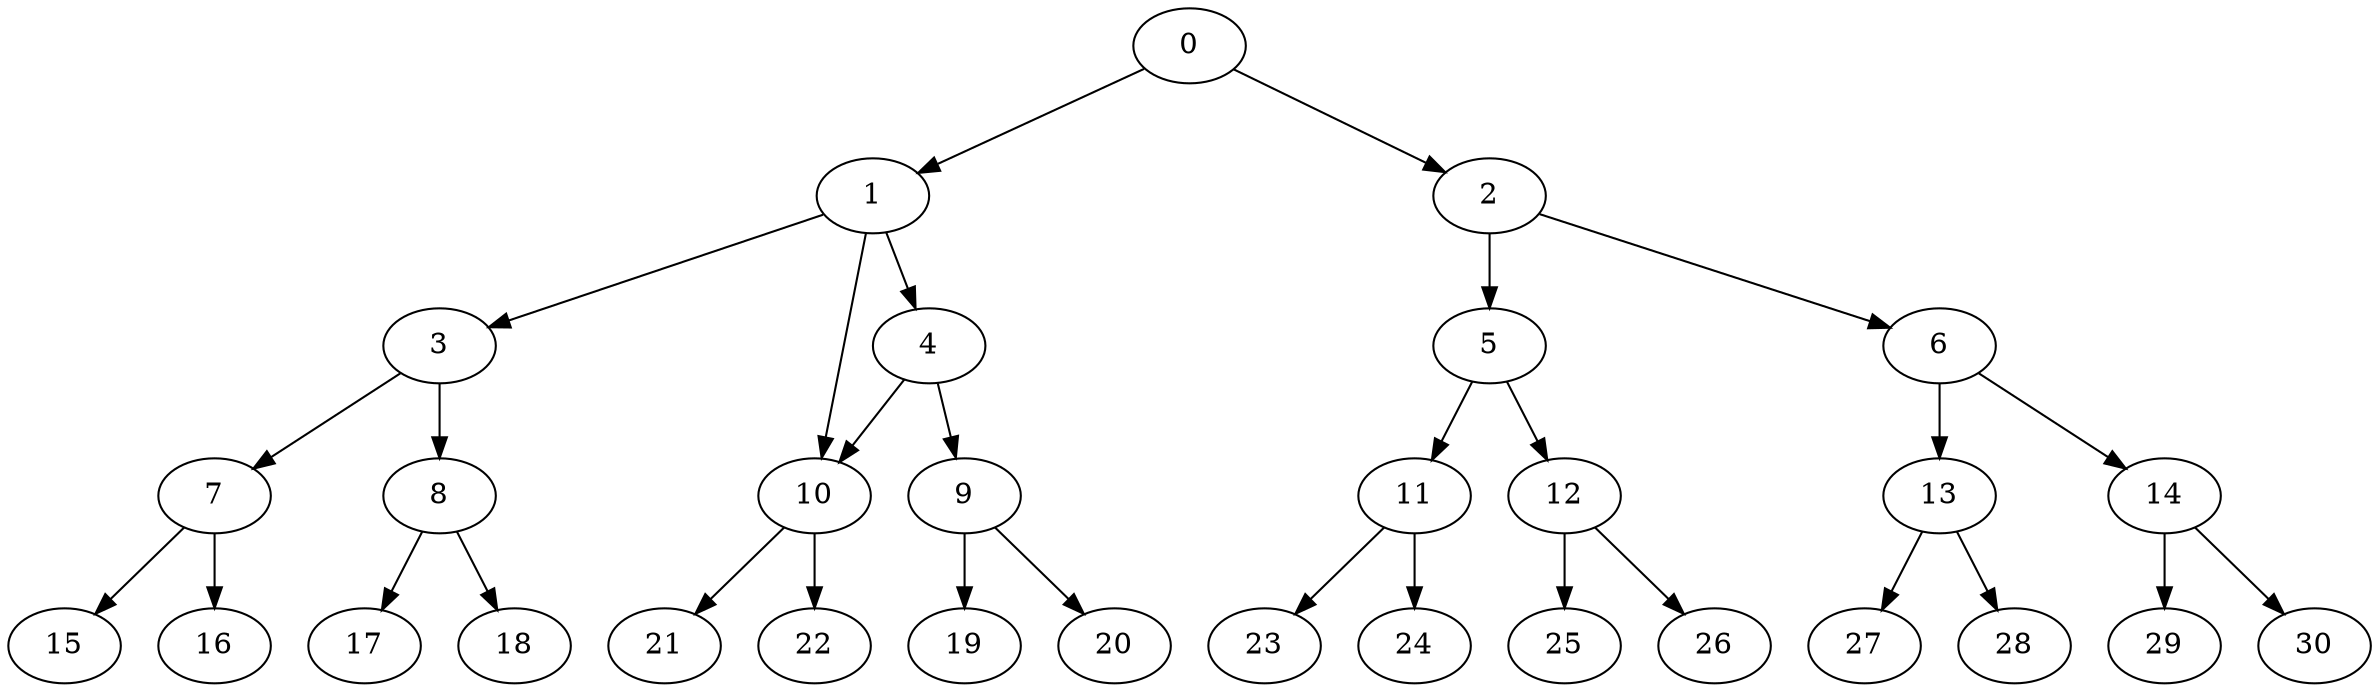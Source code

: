 strict digraph "" {
	0 -> 1;
	0 -> 2;
	1 -> 3;
	1 -> 4;
	1 -> 10;
	2 -> 5;
	2 -> 6;
	3 -> 7;
	3 -> 8;
	4 -> 9;
	4 -> 10;
	5 -> 11;
	5 -> 12;
	6 -> 13;
	6 -> 14;
	7 -> 15;
	7 -> 16;
	8 -> 17;
	8 -> 18;
	9 -> 19;
	9 -> 20;
	10 -> 21;
	10 -> 22;
	11 -> 23;
	11 -> 24;
	12 -> 25;
	12 -> 26;
	13 -> 27;
	13 -> 28;
	14 -> 29;
	14 -> 30;
}
